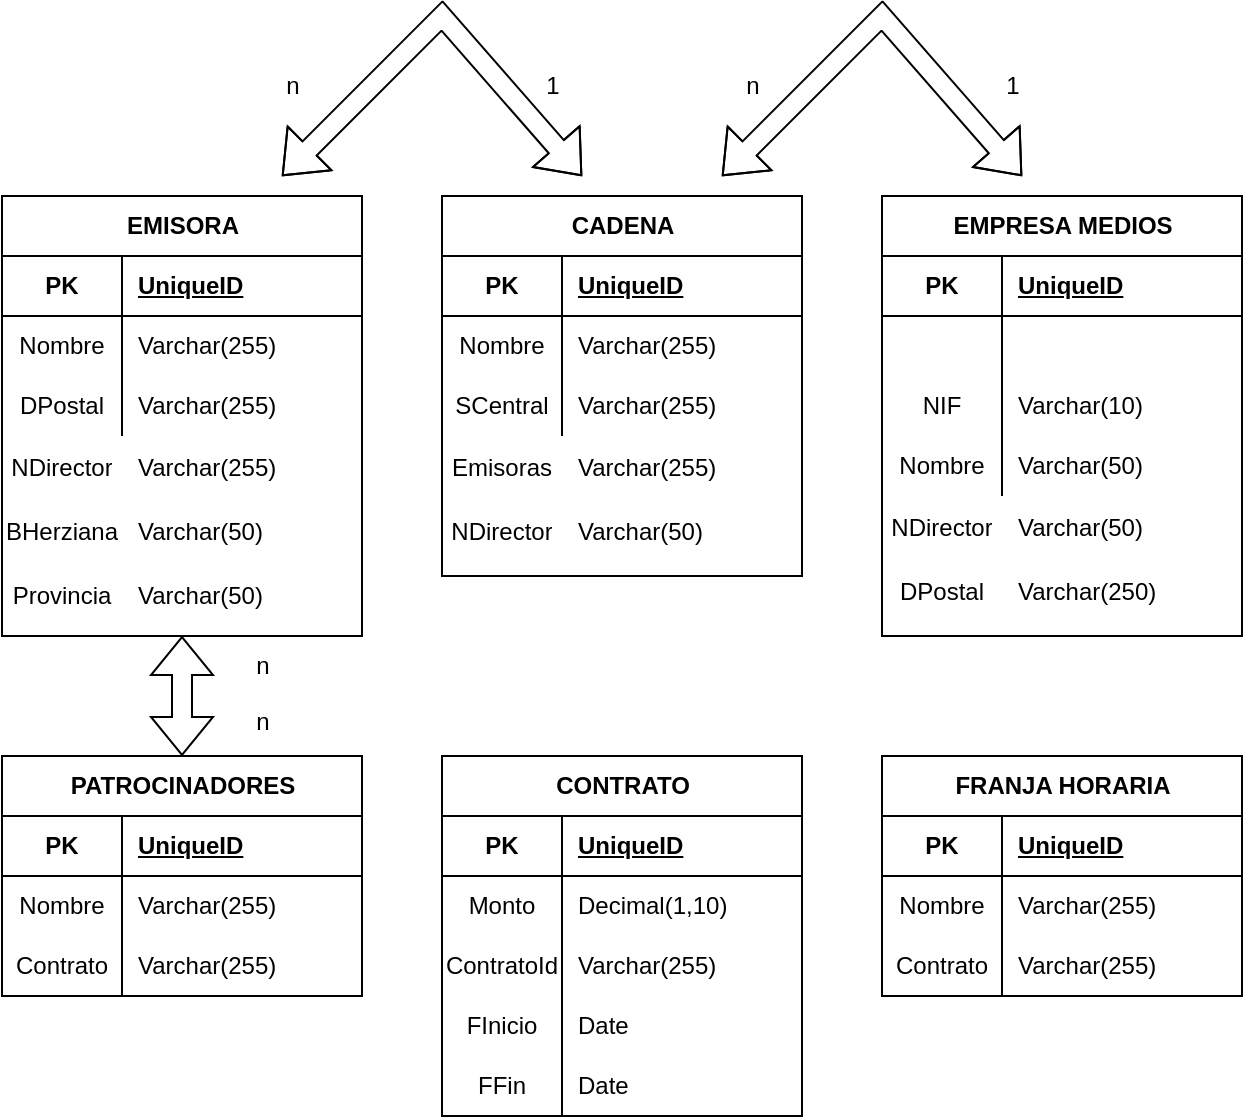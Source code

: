 <mxfile version="22.1.18" type="github">
  <diagram name="Página-1" id="622IMLytb7OOkEgiyCLb">
    <mxGraphModel dx="1434" dy="1907" grid="1" gridSize="10" guides="1" tooltips="1" connect="1" arrows="1" fold="1" page="1" pageScale="1" pageWidth="827" pageHeight="1169" math="0" shadow="0">
      <root>
        <mxCell id="0" />
        <mxCell id="1" parent="0" />
        <mxCell id="9jHV0AIbG2qbRTMaJ7ze-11" value="EMISORA" style="shape=table;startSize=30;container=1;collapsible=1;childLayout=tableLayout;fixedRows=1;rowLines=0;fontStyle=1;align=center;resizeLast=1;html=1;" vertex="1" parent="1">
          <mxGeometry x="40" y="40" width="180" height="220" as="geometry" />
        </mxCell>
        <mxCell id="9jHV0AIbG2qbRTMaJ7ze-12" value="" style="shape=tableRow;horizontal=0;startSize=0;swimlaneHead=0;swimlaneBody=0;fillColor=none;collapsible=0;dropTarget=0;points=[[0,0.5],[1,0.5]];portConstraint=eastwest;top=0;left=0;right=0;bottom=1;" vertex="1" parent="9jHV0AIbG2qbRTMaJ7ze-11">
          <mxGeometry y="30" width="180" height="30" as="geometry" />
        </mxCell>
        <mxCell id="9jHV0AIbG2qbRTMaJ7ze-13" value="PK" style="shape=partialRectangle;connectable=0;fillColor=none;top=0;left=0;bottom=0;right=0;fontStyle=1;overflow=hidden;whiteSpace=wrap;html=1;" vertex="1" parent="9jHV0AIbG2qbRTMaJ7ze-12">
          <mxGeometry width="60" height="30" as="geometry">
            <mxRectangle width="60" height="30" as="alternateBounds" />
          </mxGeometry>
        </mxCell>
        <mxCell id="9jHV0AIbG2qbRTMaJ7ze-14" value="UniqueID" style="shape=partialRectangle;connectable=0;fillColor=none;top=0;left=0;bottom=0;right=0;align=left;spacingLeft=6;fontStyle=5;overflow=hidden;whiteSpace=wrap;html=1;" vertex="1" parent="9jHV0AIbG2qbRTMaJ7ze-12">
          <mxGeometry x="60" width="120" height="30" as="geometry">
            <mxRectangle width="120" height="30" as="alternateBounds" />
          </mxGeometry>
        </mxCell>
        <mxCell id="9jHV0AIbG2qbRTMaJ7ze-18" value="" style="shape=tableRow;horizontal=0;startSize=0;swimlaneHead=0;swimlaneBody=0;fillColor=none;collapsible=0;dropTarget=0;points=[[0,0.5],[1,0.5]];portConstraint=eastwest;top=0;left=0;right=0;bottom=0;" vertex="1" parent="9jHV0AIbG2qbRTMaJ7ze-11">
          <mxGeometry y="60" width="180" height="30" as="geometry" />
        </mxCell>
        <mxCell id="9jHV0AIbG2qbRTMaJ7ze-19" value="Nombre" style="shape=partialRectangle;connectable=0;fillColor=none;top=0;left=0;bottom=0;right=0;editable=1;overflow=hidden;whiteSpace=wrap;html=1;" vertex="1" parent="9jHV0AIbG2qbRTMaJ7ze-18">
          <mxGeometry width="60" height="30" as="geometry">
            <mxRectangle width="60" height="30" as="alternateBounds" />
          </mxGeometry>
        </mxCell>
        <mxCell id="9jHV0AIbG2qbRTMaJ7ze-20" value="Varchar(255)" style="shape=partialRectangle;connectable=0;fillColor=none;top=0;left=0;bottom=0;right=0;align=left;spacingLeft=6;overflow=hidden;whiteSpace=wrap;html=1;" vertex="1" parent="9jHV0AIbG2qbRTMaJ7ze-18">
          <mxGeometry x="60" width="120" height="30" as="geometry">
            <mxRectangle width="120" height="30" as="alternateBounds" />
          </mxGeometry>
        </mxCell>
        <mxCell id="9jHV0AIbG2qbRTMaJ7ze-21" value="" style="shape=tableRow;horizontal=0;startSize=0;swimlaneHead=0;swimlaneBody=0;fillColor=none;collapsible=0;dropTarget=0;points=[[0,0.5],[1,0.5]];portConstraint=eastwest;top=0;left=0;right=0;bottom=0;" vertex="1" parent="9jHV0AIbG2qbRTMaJ7ze-11">
          <mxGeometry y="90" width="180" height="30" as="geometry" />
        </mxCell>
        <mxCell id="9jHV0AIbG2qbRTMaJ7ze-22" value="DPostal" style="shape=partialRectangle;connectable=0;fillColor=none;top=0;left=0;bottom=0;right=0;editable=1;overflow=hidden;whiteSpace=wrap;html=1;" vertex="1" parent="9jHV0AIbG2qbRTMaJ7ze-21">
          <mxGeometry width="60" height="30" as="geometry">
            <mxRectangle width="60" height="30" as="alternateBounds" />
          </mxGeometry>
        </mxCell>
        <mxCell id="9jHV0AIbG2qbRTMaJ7ze-23" value="Varchar(255)" style="shape=partialRectangle;connectable=0;fillColor=none;top=0;left=0;bottom=0;right=0;align=left;spacingLeft=6;overflow=hidden;whiteSpace=wrap;html=1;" vertex="1" parent="9jHV0AIbG2qbRTMaJ7ze-21">
          <mxGeometry x="60" width="120" height="30" as="geometry">
            <mxRectangle width="120" height="30" as="alternateBounds" />
          </mxGeometry>
        </mxCell>
        <mxCell id="9jHV0AIbG2qbRTMaJ7ze-39" value="NDirector" style="shape=partialRectangle;connectable=0;fillColor=none;top=0;left=0;bottom=0;right=0;editable=1;overflow=hidden;whiteSpace=wrap;html=1;" vertex="1" parent="1">
          <mxGeometry x="40" y="160" width="60" height="32" as="geometry">
            <mxRectangle width="60" height="30" as="alternateBounds" />
          </mxGeometry>
        </mxCell>
        <mxCell id="9jHV0AIbG2qbRTMaJ7ze-40" value="Varchar(255)" style="shape=partialRectangle;connectable=0;fillColor=none;top=0;left=0;bottom=0;right=0;align=left;spacingLeft=6;overflow=hidden;whiteSpace=wrap;html=1;" vertex="1" parent="1">
          <mxGeometry x="100" y="160" width="120" height="32" as="geometry">
            <mxRectangle width="120" height="30" as="alternateBounds" />
          </mxGeometry>
        </mxCell>
        <mxCell id="9jHV0AIbG2qbRTMaJ7ze-41" value="BHerziana" style="shape=partialRectangle;connectable=0;fillColor=none;top=0;left=0;bottom=0;right=0;editable=1;overflow=hidden;whiteSpace=wrap;html=1;" vertex="1" parent="1">
          <mxGeometry x="40" y="192" width="60" height="32" as="geometry">
            <mxRectangle width="60" height="30" as="alternateBounds" />
          </mxGeometry>
        </mxCell>
        <mxCell id="9jHV0AIbG2qbRTMaJ7ze-42" value="Varchar(50)" style="shape=partialRectangle;connectable=0;fillColor=none;top=0;left=0;bottom=0;right=0;align=left;spacingLeft=6;overflow=hidden;whiteSpace=wrap;html=1;" vertex="1" parent="1">
          <mxGeometry x="100" y="192" width="120" height="32" as="geometry">
            <mxRectangle width="120" height="30" as="alternateBounds" />
          </mxGeometry>
        </mxCell>
        <mxCell id="9jHV0AIbG2qbRTMaJ7ze-43" value="Provincia" style="shape=partialRectangle;connectable=0;fillColor=none;top=0;left=0;bottom=0;right=0;editable=1;overflow=hidden;whiteSpace=wrap;html=1;" vertex="1" parent="1">
          <mxGeometry x="40" y="224" width="60" height="32" as="geometry">
            <mxRectangle width="60" height="30" as="alternateBounds" />
          </mxGeometry>
        </mxCell>
        <mxCell id="9jHV0AIbG2qbRTMaJ7ze-44" value="Varchar(50)" style="shape=partialRectangle;connectable=0;fillColor=none;top=0;left=0;bottom=0;right=0;align=left;spacingLeft=6;overflow=hidden;whiteSpace=wrap;html=1;" vertex="1" parent="1">
          <mxGeometry x="100" y="224" width="120" height="32" as="geometry">
            <mxRectangle width="120" height="30" as="alternateBounds" />
          </mxGeometry>
        </mxCell>
        <mxCell id="9jHV0AIbG2qbRTMaJ7ze-45" value="CADENA" style="shape=table;startSize=30;container=1;collapsible=1;childLayout=tableLayout;fixedRows=1;rowLines=0;fontStyle=1;align=center;resizeLast=1;html=1;" vertex="1" parent="1">
          <mxGeometry x="260" y="40" width="180" height="190" as="geometry" />
        </mxCell>
        <mxCell id="9jHV0AIbG2qbRTMaJ7ze-46" value="" style="shape=tableRow;horizontal=0;startSize=0;swimlaneHead=0;swimlaneBody=0;fillColor=none;collapsible=0;dropTarget=0;points=[[0,0.5],[1,0.5]];portConstraint=eastwest;top=0;left=0;right=0;bottom=1;" vertex="1" parent="9jHV0AIbG2qbRTMaJ7ze-45">
          <mxGeometry y="30" width="180" height="30" as="geometry" />
        </mxCell>
        <mxCell id="9jHV0AIbG2qbRTMaJ7ze-47" value="PK" style="shape=partialRectangle;connectable=0;fillColor=none;top=0;left=0;bottom=0;right=0;fontStyle=1;overflow=hidden;whiteSpace=wrap;html=1;" vertex="1" parent="9jHV0AIbG2qbRTMaJ7ze-46">
          <mxGeometry width="60" height="30" as="geometry">
            <mxRectangle width="60" height="30" as="alternateBounds" />
          </mxGeometry>
        </mxCell>
        <mxCell id="9jHV0AIbG2qbRTMaJ7ze-48" value="UniqueID" style="shape=partialRectangle;connectable=0;fillColor=none;top=0;left=0;bottom=0;right=0;align=left;spacingLeft=6;fontStyle=5;overflow=hidden;whiteSpace=wrap;html=1;" vertex="1" parent="9jHV0AIbG2qbRTMaJ7ze-46">
          <mxGeometry x="60" width="120" height="30" as="geometry">
            <mxRectangle width="120" height="30" as="alternateBounds" />
          </mxGeometry>
        </mxCell>
        <mxCell id="9jHV0AIbG2qbRTMaJ7ze-52" value="" style="shape=tableRow;horizontal=0;startSize=0;swimlaneHead=0;swimlaneBody=0;fillColor=none;collapsible=0;dropTarget=0;points=[[0,0.5],[1,0.5]];portConstraint=eastwest;top=0;left=0;right=0;bottom=0;" vertex="1" parent="9jHV0AIbG2qbRTMaJ7ze-45">
          <mxGeometry y="60" width="180" height="30" as="geometry" />
        </mxCell>
        <mxCell id="9jHV0AIbG2qbRTMaJ7ze-53" value="Nombre" style="shape=partialRectangle;connectable=0;fillColor=none;top=0;left=0;bottom=0;right=0;editable=1;overflow=hidden;whiteSpace=wrap;html=1;" vertex="1" parent="9jHV0AIbG2qbRTMaJ7ze-52">
          <mxGeometry width="60" height="30" as="geometry">
            <mxRectangle width="60" height="30" as="alternateBounds" />
          </mxGeometry>
        </mxCell>
        <mxCell id="9jHV0AIbG2qbRTMaJ7ze-54" value="Varchar(255)" style="shape=partialRectangle;connectable=0;fillColor=none;top=0;left=0;bottom=0;right=0;align=left;spacingLeft=6;overflow=hidden;whiteSpace=wrap;html=1;" vertex="1" parent="9jHV0AIbG2qbRTMaJ7ze-52">
          <mxGeometry x="60" width="120" height="30" as="geometry">
            <mxRectangle width="120" height="30" as="alternateBounds" />
          </mxGeometry>
        </mxCell>
        <mxCell id="9jHV0AIbG2qbRTMaJ7ze-55" value="" style="shape=tableRow;horizontal=0;startSize=0;swimlaneHead=0;swimlaneBody=0;fillColor=none;collapsible=0;dropTarget=0;points=[[0,0.5],[1,0.5]];portConstraint=eastwest;top=0;left=0;right=0;bottom=0;" vertex="1" parent="9jHV0AIbG2qbRTMaJ7ze-45">
          <mxGeometry y="90" width="180" height="30" as="geometry" />
        </mxCell>
        <mxCell id="9jHV0AIbG2qbRTMaJ7ze-56" value="SCentral" style="shape=partialRectangle;connectable=0;fillColor=none;top=0;left=0;bottom=0;right=0;editable=1;overflow=hidden;whiteSpace=wrap;html=1;" vertex="1" parent="9jHV0AIbG2qbRTMaJ7ze-55">
          <mxGeometry width="60" height="30" as="geometry">
            <mxRectangle width="60" height="30" as="alternateBounds" />
          </mxGeometry>
        </mxCell>
        <mxCell id="9jHV0AIbG2qbRTMaJ7ze-57" value="Varchar(255)" style="shape=partialRectangle;connectable=0;fillColor=none;top=0;left=0;bottom=0;right=0;align=left;spacingLeft=6;overflow=hidden;whiteSpace=wrap;html=1;" vertex="1" parent="9jHV0AIbG2qbRTMaJ7ze-55">
          <mxGeometry x="60" width="120" height="30" as="geometry">
            <mxRectangle width="120" height="30" as="alternateBounds" />
          </mxGeometry>
        </mxCell>
        <mxCell id="9jHV0AIbG2qbRTMaJ7ze-58" value="Emisoras" style="shape=partialRectangle;connectable=0;fillColor=none;top=0;left=0;bottom=0;right=0;editable=1;overflow=hidden;whiteSpace=wrap;html=1;" vertex="1" parent="1">
          <mxGeometry x="260" y="160" width="60" height="32" as="geometry">
            <mxRectangle width="60" height="30" as="alternateBounds" />
          </mxGeometry>
        </mxCell>
        <mxCell id="9jHV0AIbG2qbRTMaJ7ze-59" value="Varchar(255)" style="shape=partialRectangle;connectable=0;fillColor=none;top=0;left=0;bottom=0;right=0;align=left;spacingLeft=6;overflow=hidden;whiteSpace=wrap;html=1;" vertex="1" parent="1">
          <mxGeometry x="320" y="160" width="120" height="32" as="geometry">
            <mxRectangle width="120" height="30" as="alternateBounds" />
          </mxGeometry>
        </mxCell>
        <mxCell id="9jHV0AIbG2qbRTMaJ7ze-60" value="NDirector" style="shape=partialRectangle;connectable=0;fillColor=none;top=0;left=0;bottom=0;right=0;editable=1;overflow=hidden;whiteSpace=wrap;html=1;" vertex="1" parent="1">
          <mxGeometry x="260" y="192" width="60" height="32" as="geometry">
            <mxRectangle width="60" height="30" as="alternateBounds" />
          </mxGeometry>
        </mxCell>
        <mxCell id="9jHV0AIbG2qbRTMaJ7ze-61" value="Varchar(50)" style="shape=partialRectangle;connectable=0;fillColor=none;top=0;left=0;bottom=0;right=0;align=left;spacingLeft=6;overflow=hidden;whiteSpace=wrap;html=1;" vertex="1" parent="1">
          <mxGeometry x="320" y="192" width="120" height="32" as="geometry">
            <mxRectangle width="120" height="30" as="alternateBounds" />
          </mxGeometry>
        </mxCell>
        <mxCell id="9jHV0AIbG2qbRTMaJ7ze-64" value="EMPRESA MEDIOS" style="shape=table;startSize=30;container=1;collapsible=1;childLayout=tableLayout;fixedRows=1;rowLines=0;fontStyle=1;align=center;resizeLast=1;html=1;" vertex="1" parent="1">
          <mxGeometry x="480" y="40" width="180" height="220" as="geometry" />
        </mxCell>
        <mxCell id="9jHV0AIbG2qbRTMaJ7ze-65" value="" style="shape=tableRow;horizontal=0;startSize=0;swimlaneHead=0;swimlaneBody=0;fillColor=none;collapsible=0;dropTarget=0;points=[[0,0.5],[1,0.5]];portConstraint=eastwest;top=0;left=0;right=0;bottom=1;" vertex="1" parent="9jHV0AIbG2qbRTMaJ7ze-64">
          <mxGeometry y="30" width="180" height="30" as="geometry" />
        </mxCell>
        <mxCell id="9jHV0AIbG2qbRTMaJ7ze-66" value="PK" style="shape=partialRectangle;connectable=0;fillColor=none;top=0;left=0;bottom=0;right=0;fontStyle=1;overflow=hidden;whiteSpace=wrap;html=1;" vertex="1" parent="9jHV0AIbG2qbRTMaJ7ze-65">
          <mxGeometry width="60" height="30" as="geometry">
            <mxRectangle width="60" height="30" as="alternateBounds" />
          </mxGeometry>
        </mxCell>
        <mxCell id="9jHV0AIbG2qbRTMaJ7ze-67" value="UniqueID" style="shape=partialRectangle;connectable=0;fillColor=none;top=0;left=0;bottom=0;right=0;align=left;spacingLeft=6;fontStyle=5;overflow=hidden;whiteSpace=wrap;html=1;" vertex="1" parent="9jHV0AIbG2qbRTMaJ7ze-65">
          <mxGeometry x="60" width="120" height="30" as="geometry">
            <mxRectangle width="120" height="30" as="alternateBounds" />
          </mxGeometry>
        </mxCell>
        <mxCell id="9jHV0AIbG2qbRTMaJ7ze-68" value="" style="shape=tableRow;horizontal=0;startSize=0;swimlaneHead=0;swimlaneBody=0;fillColor=none;collapsible=0;dropTarget=0;points=[[0,0.5],[1,0.5]];portConstraint=eastwest;top=0;left=0;right=0;bottom=0;" vertex="1" parent="9jHV0AIbG2qbRTMaJ7ze-64">
          <mxGeometry y="60" width="180" height="30" as="geometry" />
        </mxCell>
        <mxCell id="9jHV0AIbG2qbRTMaJ7ze-69" value="" style="shape=partialRectangle;connectable=0;fillColor=none;top=0;left=0;bottom=0;right=0;editable=1;overflow=hidden;whiteSpace=wrap;html=1;" vertex="1" parent="9jHV0AIbG2qbRTMaJ7ze-68">
          <mxGeometry width="60" height="30" as="geometry">
            <mxRectangle width="60" height="30" as="alternateBounds" />
          </mxGeometry>
        </mxCell>
        <mxCell id="9jHV0AIbG2qbRTMaJ7ze-70" value="" style="shape=partialRectangle;connectable=0;fillColor=none;top=0;left=0;bottom=0;right=0;align=left;spacingLeft=6;overflow=hidden;whiteSpace=wrap;html=1;" vertex="1" parent="9jHV0AIbG2qbRTMaJ7ze-68">
          <mxGeometry x="60" width="120" height="30" as="geometry">
            <mxRectangle width="120" height="30" as="alternateBounds" />
          </mxGeometry>
        </mxCell>
        <mxCell id="9jHV0AIbG2qbRTMaJ7ze-71" value="" style="shape=tableRow;horizontal=0;startSize=0;swimlaneHead=0;swimlaneBody=0;fillColor=none;collapsible=0;dropTarget=0;points=[[0,0.5],[1,0.5]];portConstraint=eastwest;top=0;left=0;right=0;bottom=0;" vertex="1" parent="9jHV0AIbG2qbRTMaJ7ze-64">
          <mxGeometry y="90" width="180" height="30" as="geometry" />
        </mxCell>
        <mxCell id="9jHV0AIbG2qbRTMaJ7ze-72" value="NIF" style="shape=partialRectangle;connectable=0;fillColor=none;top=0;left=0;bottom=0;right=0;editable=1;overflow=hidden;whiteSpace=wrap;html=1;" vertex="1" parent="9jHV0AIbG2qbRTMaJ7ze-71">
          <mxGeometry width="60" height="30" as="geometry">
            <mxRectangle width="60" height="30" as="alternateBounds" />
          </mxGeometry>
        </mxCell>
        <mxCell id="9jHV0AIbG2qbRTMaJ7ze-73" value="Varchar(10)" style="shape=partialRectangle;connectable=0;fillColor=none;top=0;left=0;bottom=0;right=0;align=left;spacingLeft=6;overflow=hidden;whiteSpace=wrap;html=1;" vertex="1" parent="9jHV0AIbG2qbRTMaJ7ze-71">
          <mxGeometry x="60" width="120" height="30" as="geometry">
            <mxRectangle width="120" height="30" as="alternateBounds" />
          </mxGeometry>
        </mxCell>
        <mxCell id="9jHV0AIbG2qbRTMaJ7ze-74" value="" style="shape=tableRow;horizontal=0;startSize=0;swimlaneHead=0;swimlaneBody=0;fillColor=none;collapsible=0;dropTarget=0;points=[[0,0.5],[1,0.5]];portConstraint=eastwest;top=0;left=0;right=0;bottom=0;" vertex="1" parent="9jHV0AIbG2qbRTMaJ7ze-64">
          <mxGeometry y="120" width="180" height="30" as="geometry" />
        </mxCell>
        <mxCell id="9jHV0AIbG2qbRTMaJ7ze-75" value="Nombre" style="shape=partialRectangle;connectable=0;fillColor=none;top=0;left=0;bottom=0;right=0;editable=1;overflow=hidden;whiteSpace=wrap;html=1;" vertex="1" parent="9jHV0AIbG2qbRTMaJ7ze-74">
          <mxGeometry width="60" height="30" as="geometry">
            <mxRectangle width="60" height="30" as="alternateBounds" />
          </mxGeometry>
        </mxCell>
        <mxCell id="9jHV0AIbG2qbRTMaJ7ze-76" value="Varchar(50)" style="shape=partialRectangle;connectable=0;fillColor=none;top=0;left=0;bottom=0;right=0;align=left;spacingLeft=6;overflow=hidden;whiteSpace=wrap;html=1;" vertex="1" parent="9jHV0AIbG2qbRTMaJ7ze-74">
          <mxGeometry x="60" width="120" height="30" as="geometry">
            <mxRectangle width="120" height="30" as="alternateBounds" />
          </mxGeometry>
        </mxCell>
        <mxCell id="9jHV0AIbG2qbRTMaJ7ze-77" value="NDirector" style="shape=partialRectangle;connectable=0;fillColor=none;top=0;left=0;bottom=0;right=0;editable=1;overflow=hidden;whiteSpace=wrap;html=1;" vertex="1" parent="1">
          <mxGeometry x="480" y="190" width="60" height="32" as="geometry">
            <mxRectangle width="60" height="30" as="alternateBounds" />
          </mxGeometry>
        </mxCell>
        <mxCell id="9jHV0AIbG2qbRTMaJ7ze-78" value="Varchar(50)" style="shape=partialRectangle;connectable=0;fillColor=none;top=0;left=0;bottom=0;right=0;align=left;spacingLeft=6;overflow=hidden;whiteSpace=wrap;html=1;" vertex="1" parent="1">
          <mxGeometry x="540" y="190" width="120" height="32" as="geometry">
            <mxRectangle width="120" height="30" as="alternateBounds" />
          </mxGeometry>
        </mxCell>
        <mxCell id="9jHV0AIbG2qbRTMaJ7ze-79" value="DPostal" style="shape=partialRectangle;connectable=0;fillColor=none;top=0;left=0;bottom=0;right=0;editable=1;overflow=hidden;whiteSpace=wrap;html=1;" vertex="1" parent="1">
          <mxGeometry x="480" y="222" width="60" height="32" as="geometry">
            <mxRectangle width="60" height="30" as="alternateBounds" />
          </mxGeometry>
        </mxCell>
        <mxCell id="9jHV0AIbG2qbRTMaJ7ze-80" value="Varchar(250)" style="shape=partialRectangle;connectable=0;fillColor=none;top=0;left=0;bottom=0;right=0;align=left;spacingLeft=6;overflow=hidden;whiteSpace=wrap;html=1;" vertex="1" parent="1">
          <mxGeometry x="540" y="222" width="120" height="32" as="geometry">
            <mxRectangle width="120" height="30" as="alternateBounds" />
          </mxGeometry>
        </mxCell>
        <mxCell id="9jHV0AIbG2qbRTMaJ7ze-81" value="PATROCINADORES" style="shape=table;startSize=30;container=1;collapsible=1;childLayout=tableLayout;fixedRows=1;rowLines=0;fontStyle=1;align=center;resizeLast=1;html=1;" vertex="1" parent="1">
          <mxGeometry x="40" y="320" width="180" height="120" as="geometry" />
        </mxCell>
        <mxCell id="9jHV0AIbG2qbRTMaJ7ze-82" value="" style="shape=tableRow;horizontal=0;startSize=0;swimlaneHead=0;swimlaneBody=0;fillColor=none;collapsible=0;dropTarget=0;points=[[0,0.5],[1,0.5]];portConstraint=eastwest;top=0;left=0;right=0;bottom=1;" vertex="1" parent="9jHV0AIbG2qbRTMaJ7ze-81">
          <mxGeometry y="30" width="180" height="30" as="geometry" />
        </mxCell>
        <mxCell id="9jHV0AIbG2qbRTMaJ7ze-83" value="PK" style="shape=partialRectangle;connectable=0;fillColor=none;top=0;left=0;bottom=0;right=0;fontStyle=1;overflow=hidden;whiteSpace=wrap;html=1;" vertex="1" parent="9jHV0AIbG2qbRTMaJ7ze-82">
          <mxGeometry width="60" height="30" as="geometry">
            <mxRectangle width="60" height="30" as="alternateBounds" />
          </mxGeometry>
        </mxCell>
        <mxCell id="9jHV0AIbG2qbRTMaJ7ze-84" value="UniqueID" style="shape=partialRectangle;connectable=0;fillColor=none;top=0;left=0;bottom=0;right=0;align=left;spacingLeft=6;fontStyle=5;overflow=hidden;whiteSpace=wrap;html=1;" vertex="1" parent="9jHV0AIbG2qbRTMaJ7ze-82">
          <mxGeometry x="60" width="120" height="30" as="geometry">
            <mxRectangle width="120" height="30" as="alternateBounds" />
          </mxGeometry>
        </mxCell>
        <mxCell id="9jHV0AIbG2qbRTMaJ7ze-88" value="" style="shape=tableRow;horizontal=0;startSize=0;swimlaneHead=0;swimlaneBody=0;fillColor=none;collapsible=0;dropTarget=0;points=[[0,0.5],[1,0.5]];portConstraint=eastwest;top=0;left=0;right=0;bottom=0;" vertex="1" parent="9jHV0AIbG2qbRTMaJ7ze-81">
          <mxGeometry y="60" width="180" height="30" as="geometry" />
        </mxCell>
        <mxCell id="9jHV0AIbG2qbRTMaJ7ze-89" value="Nombre" style="shape=partialRectangle;connectable=0;fillColor=none;top=0;left=0;bottom=0;right=0;editable=1;overflow=hidden;whiteSpace=wrap;html=1;" vertex="1" parent="9jHV0AIbG2qbRTMaJ7ze-88">
          <mxGeometry width="60" height="30" as="geometry">
            <mxRectangle width="60" height="30" as="alternateBounds" />
          </mxGeometry>
        </mxCell>
        <mxCell id="9jHV0AIbG2qbRTMaJ7ze-90" value="Varchar(255)" style="shape=partialRectangle;connectable=0;fillColor=none;top=0;left=0;bottom=0;right=0;align=left;spacingLeft=6;overflow=hidden;whiteSpace=wrap;html=1;" vertex="1" parent="9jHV0AIbG2qbRTMaJ7ze-88">
          <mxGeometry x="60" width="120" height="30" as="geometry">
            <mxRectangle width="120" height="30" as="alternateBounds" />
          </mxGeometry>
        </mxCell>
        <mxCell id="9jHV0AIbG2qbRTMaJ7ze-91" value="" style="shape=tableRow;horizontal=0;startSize=0;swimlaneHead=0;swimlaneBody=0;fillColor=none;collapsible=0;dropTarget=0;points=[[0,0.5],[1,0.5]];portConstraint=eastwest;top=0;left=0;right=0;bottom=0;" vertex="1" parent="9jHV0AIbG2qbRTMaJ7ze-81">
          <mxGeometry y="90" width="180" height="30" as="geometry" />
        </mxCell>
        <mxCell id="9jHV0AIbG2qbRTMaJ7ze-92" value="Contrato" style="shape=partialRectangle;connectable=0;fillColor=none;top=0;left=0;bottom=0;right=0;editable=1;overflow=hidden;whiteSpace=wrap;html=1;" vertex="1" parent="9jHV0AIbG2qbRTMaJ7ze-91">
          <mxGeometry width="60" height="30" as="geometry">
            <mxRectangle width="60" height="30" as="alternateBounds" />
          </mxGeometry>
        </mxCell>
        <mxCell id="9jHV0AIbG2qbRTMaJ7ze-93" value="Varchar(255)" style="shape=partialRectangle;connectable=0;fillColor=none;top=0;left=0;bottom=0;right=0;align=left;spacingLeft=6;overflow=hidden;whiteSpace=wrap;html=1;" vertex="1" parent="9jHV0AIbG2qbRTMaJ7ze-91">
          <mxGeometry x="60" width="120" height="30" as="geometry">
            <mxRectangle width="120" height="30" as="alternateBounds" />
          </mxGeometry>
        </mxCell>
        <mxCell id="9jHV0AIbG2qbRTMaJ7ze-100" value="CONTRATO" style="shape=table;startSize=30;container=1;collapsible=1;childLayout=tableLayout;fixedRows=1;rowLines=0;fontStyle=1;align=center;resizeLast=1;html=1;" vertex="1" parent="1">
          <mxGeometry x="260" y="320" width="180" height="180" as="geometry" />
        </mxCell>
        <mxCell id="9jHV0AIbG2qbRTMaJ7ze-101" value="" style="shape=tableRow;horizontal=0;startSize=0;swimlaneHead=0;swimlaneBody=0;fillColor=none;collapsible=0;dropTarget=0;points=[[0,0.5],[1,0.5]];portConstraint=eastwest;top=0;left=0;right=0;bottom=1;" vertex="1" parent="9jHV0AIbG2qbRTMaJ7ze-100">
          <mxGeometry y="30" width="180" height="30" as="geometry" />
        </mxCell>
        <mxCell id="9jHV0AIbG2qbRTMaJ7ze-102" value="PK" style="shape=partialRectangle;connectable=0;fillColor=none;top=0;left=0;bottom=0;right=0;fontStyle=1;overflow=hidden;whiteSpace=wrap;html=1;" vertex="1" parent="9jHV0AIbG2qbRTMaJ7ze-101">
          <mxGeometry width="60" height="30" as="geometry">
            <mxRectangle width="60" height="30" as="alternateBounds" />
          </mxGeometry>
        </mxCell>
        <mxCell id="9jHV0AIbG2qbRTMaJ7ze-103" value="UniqueID" style="shape=partialRectangle;connectable=0;fillColor=none;top=0;left=0;bottom=0;right=0;align=left;spacingLeft=6;fontStyle=5;overflow=hidden;whiteSpace=wrap;html=1;" vertex="1" parent="9jHV0AIbG2qbRTMaJ7ze-101">
          <mxGeometry x="60" width="120" height="30" as="geometry">
            <mxRectangle width="120" height="30" as="alternateBounds" />
          </mxGeometry>
        </mxCell>
        <mxCell id="9jHV0AIbG2qbRTMaJ7ze-107" value="" style="shape=tableRow;horizontal=0;startSize=0;swimlaneHead=0;swimlaneBody=0;fillColor=none;collapsible=0;dropTarget=0;points=[[0,0.5],[1,0.5]];portConstraint=eastwest;top=0;left=0;right=0;bottom=0;" vertex="1" parent="9jHV0AIbG2qbRTMaJ7ze-100">
          <mxGeometry y="60" width="180" height="30" as="geometry" />
        </mxCell>
        <mxCell id="9jHV0AIbG2qbRTMaJ7ze-108" value="Monto" style="shape=partialRectangle;connectable=0;fillColor=none;top=0;left=0;bottom=0;right=0;editable=1;overflow=hidden;whiteSpace=wrap;html=1;" vertex="1" parent="9jHV0AIbG2qbRTMaJ7ze-107">
          <mxGeometry width="60" height="30" as="geometry">
            <mxRectangle width="60" height="30" as="alternateBounds" />
          </mxGeometry>
        </mxCell>
        <mxCell id="9jHV0AIbG2qbRTMaJ7ze-109" value="Decimal(1,10)" style="shape=partialRectangle;connectable=0;fillColor=none;top=0;left=0;bottom=0;right=0;align=left;spacingLeft=6;overflow=hidden;whiteSpace=wrap;html=1;" vertex="1" parent="9jHV0AIbG2qbRTMaJ7ze-107">
          <mxGeometry x="60" width="120" height="30" as="geometry">
            <mxRectangle width="120" height="30" as="alternateBounds" />
          </mxGeometry>
        </mxCell>
        <mxCell id="9jHV0AIbG2qbRTMaJ7ze-110" value="" style="shape=tableRow;horizontal=0;startSize=0;swimlaneHead=0;swimlaneBody=0;fillColor=none;collapsible=0;dropTarget=0;points=[[0,0.5],[1,0.5]];portConstraint=eastwest;top=0;left=0;right=0;bottom=0;" vertex="1" parent="9jHV0AIbG2qbRTMaJ7ze-100">
          <mxGeometry y="90" width="180" height="30" as="geometry" />
        </mxCell>
        <mxCell id="9jHV0AIbG2qbRTMaJ7ze-111" value="ContratoId" style="shape=partialRectangle;connectable=0;fillColor=none;top=0;left=0;bottom=0;right=0;editable=1;overflow=hidden;whiteSpace=wrap;html=1;" vertex="1" parent="9jHV0AIbG2qbRTMaJ7ze-110">
          <mxGeometry width="60" height="30" as="geometry">
            <mxRectangle width="60" height="30" as="alternateBounds" />
          </mxGeometry>
        </mxCell>
        <mxCell id="9jHV0AIbG2qbRTMaJ7ze-112" value="Varchar(255)" style="shape=partialRectangle;connectable=0;fillColor=none;top=0;left=0;bottom=0;right=0;align=left;spacingLeft=6;overflow=hidden;whiteSpace=wrap;html=1;" vertex="1" parent="9jHV0AIbG2qbRTMaJ7ze-110">
          <mxGeometry x="60" width="120" height="30" as="geometry">
            <mxRectangle width="120" height="30" as="alternateBounds" />
          </mxGeometry>
        </mxCell>
        <mxCell id="9jHV0AIbG2qbRTMaJ7ze-137" value="" style="shape=tableRow;horizontal=0;startSize=0;swimlaneHead=0;swimlaneBody=0;fillColor=none;collapsible=0;dropTarget=0;points=[[0,0.5],[1,0.5]];portConstraint=eastwest;top=0;left=0;right=0;bottom=0;" vertex="1" parent="9jHV0AIbG2qbRTMaJ7ze-100">
          <mxGeometry y="120" width="180" height="30" as="geometry" />
        </mxCell>
        <mxCell id="9jHV0AIbG2qbRTMaJ7ze-138" value="FInicio" style="shape=partialRectangle;connectable=0;fillColor=none;top=0;left=0;bottom=0;right=0;editable=1;overflow=hidden;whiteSpace=wrap;html=1;" vertex="1" parent="9jHV0AIbG2qbRTMaJ7ze-137">
          <mxGeometry width="60" height="30" as="geometry">
            <mxRectangle width="60" height="30" as="alternateBounds" />
          </mxGeometry>
        </mxCell>
        <mxCell id="9jHV0AIbG2qbRTMaJ7ze-139" value="Date" style="shape=partialRectangle;connectable=0;fillColor=none;top=0;left=0;bottom=0;right=0;align=left;spacingLeft=6;overflow=hidden;whiteSpace=wrap;html=1;" vertex="1" parent="9jHV0AIbG2qbRTMaJ7ze-137">
          <mxGeometry x="60" width="120" height="30" as="geometry">
            <mxRectangle width="120" height="30" as="alternateBounds" />
          </mxGeometry>
        </mxCell>
        <mxCell id="9jHV0AIbG2qbRTMaJ7ze-140" value="" style="shape=tableRow;horizontal=0;startSize=0;swimlaneHead=0;swimlaneBody=0;fillColor=none;collapsible=0;dropTarget=0;points=[[0,0.5],[1,0.5]];portConstraint=eastwest;top=0;left=0;right=0;bottom=0;" vertex="1" parent="9jHV0AIbG2qbRTMaJ7ze-100">
          <mxGeometry y="150" width="180" height="30" as="geometry" />
        </mxCell>
        <mxCell id="9jHV0AIbG2qbRTMaJ7ze-141" value="FFin" style="shape=partialRectangle;connectable=0;fillColor=none;top=0;left=0;bottom=0;right=0;editable=1;overflow=hidden;whiteSpace=wrap;html=1;" vertex="1" parent="9jHV0AIbG2qbRTMaJ7ze-140">
          <mxGeometry width="60" height="30" as="geometry">
            <mxRectangle width="60" height="30" as="alternateBounds" />
          </mxGeometry>
        </mxCell>
        <mxCell id="9jHV0AIbG2qbRTMaJ7ze-142" value="Date" style="shape=partialRectangle;connectable=0;fillColor=none;top=0;left=0;bottom=0;right=0;align=left;spacingLeft=6;overflow=hidden;whiteSpace=wrap;html=1;" vertex="1" parent="9jHV0AIbG2qbRTMaJ7ze-140">
          <mxGeometry x="60" width="120" height="30" as="geometry">
            <mxRectangle width="120" height="30" as="alternateBounds" />
          </mxGeometry>
        </mxCell>
        <mxCell id="9jHV0AIbG2qbRTMaJ7ze-149" value="FRANJA HORARIA" style="shape=table;startSize=30;container=1;collapsible=1;childLayout=tableLayout;fixedRows=1;rowLines=0;fontStyle=1;align=center;resizeLast=1;html=1;" vertex="1" parent="1">
          <mxGeometry x="480" y="320" width="180" height="120" as="geometry" />
        </mxCell>
        <mxCell id="9jHV0AIbG2qbRTMaJ7ze-150" value="" style="shape=tableRow;horizontal=0;startSize=0;swimlaneHead=0;swimlaneBody=0;fillColor=none;collapsible=0;dropTarget=0;points=[[0,0.5],[1,0.5]];portConstraint=eastwest;top=0;left=0;right=0;bottom=1;" vertex="1" parent="9jHV0AIbG2qbRTMaJ7ze-149">
          <mxGeometry y="30" width="180" height="30" as="geometry" />
        </mxCell>
        <mxCell id="9jHV0AIbG2qbRTMaJ7ze-151" value="PK" style="shape=partialRectangle;connectable=0;fillColor=none;top=0;left=0;bottom=0;right=0;fontStyle=1;overflow=hidden;whiteSpace=wrap;html=1;" vertex="1" parent="9jHV0AIbG2qbRTMaJ7ze-150">
          <mxGeometry width="60" height="30" as="geometry">
            <mxRectangle width="60" height="30" as="alternateBounds" />
          </mxGeometry>
        </mxCell>
        <mxCell id="9jHV0AIbG2qbRTMaJ7ze-152" value="UniqueID" style="shape=partialRectangle;connectable=0;fillColor=none;top=0;left=0;bottom=0;right=0;align=left;spacingLeft=6;fontStyle=5;overflow=hidden;whiteSpace=wrap;html=1;" vertex="1" parent="9jHV0AIbG2qbRTMaJ7ze-150">
          <mxGeometry x="60" width="120" height="30" as="geometry">
            <mxRectangle width="120" height="30" as="alternateBounds" />
          </mxGeometry>
        </mxCell>
        <mxCell id="9jHV0AIbG2qbRTMaJ7ze-156" value="" style="shape=tableRow;horizontal=0;startSize=0;swimlaneHead=0;swimlaneBody=0;fillColor=none;collapsible=0;dropTarget=0;points=[[0,0.5],[1,0.5]];portConstraint=eastwest;top=0;left=0;right=0;bottom=0;" vertex="1" parent="9jHV0AIbG2qbRTMaJ7ze-149">
          <mxGeometry y="60" width="180" height="30" as="geometry" />
        </mxCell>
        <mxCell id="9jHV0AIbG2qbRTMaJ7ze-157" value="Nombre" style="shape=partialRectangle;connectable=0;fillColor=none;top=0;left=0;bottom=0;right=0;editable=1;overflow=hidden;whiteSpace=wrap;html=1;" vertex="1" parent="9jHV0AIbG2qbRTMaJ7ze-156">
          <mxGeometry width="60" height="30" as="geometry">
            <mxRectangle width="60" height="30" as="alternateBounds" />
          </mxGeometry>
        </mxCell>
        <mxCell id="9jHV0AIbG2qbRTMaJ7ze-158" value="Varchar(255)" style="shape=partialRectangle;connectable=0;fillColor=none;top=0;left=0;bottom=0;right=0;align=left;spacingLeft=6;overflow=hidden;whiteSpace=wrap;html=1;" vertex="1" parent="9jHV0AIbG2qbRTMaJ7ze-156">
          <mxGeometry x="60" width="120" height="30" as="geometry">
            <mxRectangle width="120" height="30" as="alternateBounds" />
          </mxGeometry>
        </mxCell>
        <mxCell id="9jHV0AIbG2qbRTMaJ7ze-159" value="" style="shape=tableRow;horizontal=0;startSize=0;swimlaneHead=0;swimlaneBody=0;fillColor=none;collapsible=0;dropTarget=0;points=[[0,0.5],[1,0.5]];portConstraint=eastwest;top=0;left=0;right=0;bottom=0;" vertex="1" parent="9jHV0AIbG2qbRTMaJ7ze-149">
          <mxGeometry y="90" width="180" height="30" as="geometry" />
        </mxCell>
        <mxCell id="9jHV0AIbG2qbRTMaJ7ze-160" value="Contrato" style="shape=partialRectangle;connectable=0;fillColor=none;top=0;left=0;bottom=0;right=0;editable=1;overflow=hidden;whiteSpace=wrap;html=1;" vertex="1" parent="9jHV0AIbG2qbRTMaJ7ze-159">
          <mxGeometry width="60" height="30" as="geometry">
            <mxRectangle width="60" height="30" as="alternateBounds" />
          </mxGeometry>
        </mxCell>
        <mxCell id="9jHV0AIbG2qbRTMaJ7ze-161" value="Varchar(255)" style="shape=partialRectangle;connectable=0;fillColor=none;top=0;left=0;bottom=0;right=0;align=left;spacingLeft=6;overflow=hidden;whiteSpace=wrap;html=1;" vertex="1" parent="9jHV0AIbG2qbRTMaJ7ze-159">
          <mxGeometry x="60" width="120" height="30" as="geometry">
            <mxRectangle width="120" height="30" as="alternateBounds" />
          </mxGeometry>
        </mxCell>
        <mxCell id="9jHV0AIbG2qbRTMaJ7ze-168" value="" style="shape=flexArrow;endArrow=classic;startArrow=classic;html=1;rounded=0;" edge="1" parent="1">
          <mxGeometry width="100" height="100" relative="1" as="geometry">
            <mxPoint x="180" y="30" as="sourcePoint" />
            <mxPoint x="330" y="30" as="targetPoint" />
            <Array as="points">
              <mxPoint x="260" y="-50" />
            </Array>
          </mxGeometry>
        </mxCell>
        <mxCell id="9jHV0AIbG2qbRTMaJ7ze-171" value="1" style="text;html=1;align=center;verticalAlign=middle;resizable=0;points=[];autosize=1;strokeColor=none;fillColor=none;" vertex="1" parent="1">
          <mxGeometry x="300" y="-30" width="30" height="30" as="geometry" />
        </mxCell>
        <mxCell id="9jHV0AIbG2qbRTMaJ7ze-172" value="n" style="text;html=1;align=center;verticalAlign=middle;resizable=0;points=[];autosize=1;strokeColor=none;fillColor=none;" vertex="1" parent="1">
          <mxGeometry x="170" y="-30" width="30" height="30" as="geometry" />
        </mxCell>
        <mxCell id="9jHV0AIbG2qbRTMaJ7ze-174" value="" style="shape=flexArrow;endArrow=classic;startArrow=classic;html=1;rounded=0;" edge="1" parent="1">
          <mxGeometry width="100" height="100" relative="1" as="geometry">
            <mxPoint x="400" y="30" as="sourcePoint" />
            <mxPoint x="550" y="30" as="targetPoint" />
            <Array as="points">
              <mxPoint x="480" y="-50" />
            </Array>
          </mxGeometry>
        </mxCell>
        <mxCell id="9jHV0AIbG2qbRTMaJ7ze-175" value="1" style="text;html=1;align=center;verticalAlign=middle;resizable=0;points=[];autosize=1;strokeColor=none;fillColor=none;" vertex="1" parent="1">
          <mxGeometry x="530" y="-30" width="30" height="30" as="geometry" />
        </mxCell>
        <mxCell id="9jHV0AIbG2qbRTMaJ7ze-176" value="n" style="text;html=1;align=center;verticalAlign=middle;resizable=0;points=[];autosize=1;strokeColor=none;fillColor=none;" vertex="1" parent="1">
          <mxGeometry x="400" y="-30" width="30" height="30" as="geometry" />
        </mxCell>
        <mxCell id="9jHV0AIbG2qbRTMaJ7ze-177" value="" style="shape=flexArrow;endArrow=classic;startArrow=classic;html=1;rounded=0;exitX=0.5;exitY=0;exitDx=0;exitDy=0;entryX=0.5;entryY=1;entryDx=0;entryDy=0;" edge="1" parent="1" source="9jHV0AIbG2qbRTMaJ7ze-81" target="9jHV0AIbG2qbRTMaJ7ze-11">
          <mxGeometry width="100" height="100" relative="1" as="geometry">
            <mxPoint x="360" y="290" as="sourcePoint" />
            <mxPoint x="460" y="190" as="targetPoint" />
          </mxGeometry>
        </mxCell>
        <mxCell id="9jHV0AIbG2qbRTMaJ7ze-178" value="n" style="text;html=1;align=center;verticalAlign=middle;resizable=0;points=[];autosize=1;strokeColor=none;fillColor=none;" vertex="1" parent="1">
          <mxGeometry x="155" y="288" width="30" height="30" as="geometry" />
        </mxCell>
        <mxCell id="9jHV0AIbG2qbRTMaJ7ze-179" value="n" style="text;html=1;align=center;verticalAlign=middle;resizable=0;points=[];autosize=1;strokeColor=none;fillColor=none;" vertex="1" parent="1">
          <mxGeometry x="155" y="260" width="30" height="30" as="geometry" />
        </mxCell>
      </root>
    </mxGraphModel>
  </diagram>
</mxfile>
